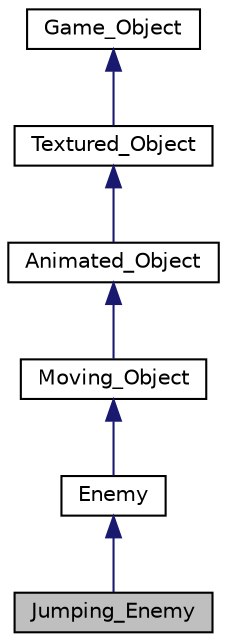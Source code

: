 digraph "Jumping_Enemy"
{
 // LATEX_PDF_SIZE
  edge [fontname="Helvetica",fontsize="10",labelfontname="Helvetica",labelfontsize="10"];
  node [fontname="Helvetica",fontsize="10",shape=record];
  Node1 [label="Jumping_Enemy",height=0.2,width=0.4,color="black", fillcolor="grey75", style="filled", fontcolor="black",tooltip=" "];
  Node2 -> Node1 [dir="back",color="midnightblue",fontsize="10",style="solid"];
  Node2 [label="Enemy",height=0.2,width=0.4,color="black", fillcolor="white", style="filled",URL="$classEnemy.html",tooltip=" "];
  Node3 -> Node2 [dir="back",color="midnightblue",fontsize="10",style="solid"];
  Node3 [label="Moving_Object",height=0.2,width=0.4,color="black", fillcolor="white", style="filled",URL="$classMoving__Object.html",tooltip=" "];
  Node4 -> Node3 [dir="back",color="midnightblue",fontsize="10",style="solid"];
  Node4 [label="Animated_Object",height=0.2,width=0.4,color="black", fillcolor="white", style="filled",URL="$classAnimated__Object.html",tooltip=" "];
  Node5 -> Node4 [dir="back",color="midnightblue",fontsize="10",style="solid"];
  Node5 [label="Textured_Object",height=0.2,width=0.4,color="black", fillcolor="white", style="filled",URL="$classTextured__Object.html",tooltip=" "];
  Node6 -> Node5 [dir="back",color="midnightblue",fontsize="10",style="solid"];
  Node6 [label="Game_Object",height=0.2,width=0.4,color="black", fillcolor="white", style="filled",URL="$classGame__Object.html",tooltip=" "];
}

